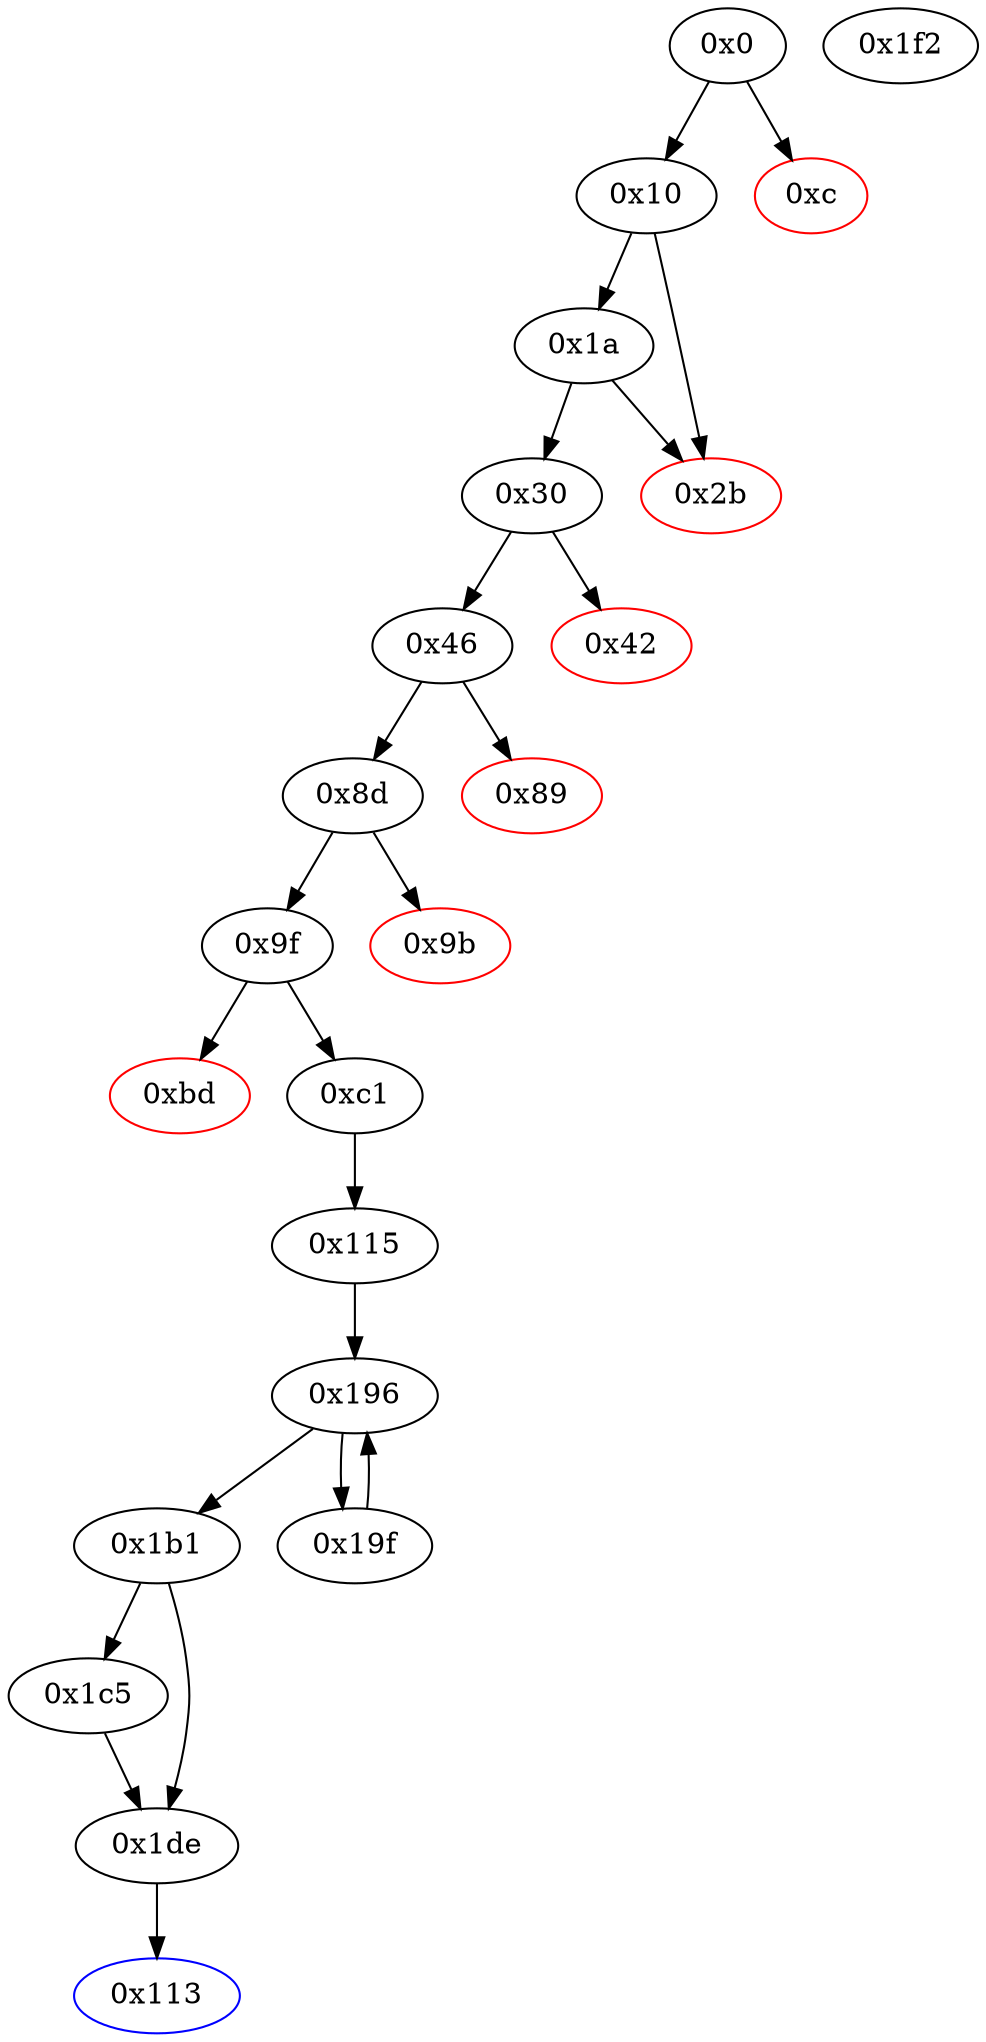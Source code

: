 strict digraph "" {
"0x9f" [fillcolor=white, id="0x9f", style=filled, tooltip="Block 0x9f\n[0x9f:0xbc]\n---\nPredecessors: [0x8d]\nSuccessors: [0xbd, 0xc1]\n---\n0x9f JUMPDEST\n0xa0 DUP1\n0xa1 CALLDATALOAD\n0xa2 SWAP1\n0xa3 PUSH1 0x20\n0xa5 ADD\n0xa6 SWAP2\n0xa7 DUP5\n0xa8 PUSH1 0x1\n0xaa DUP4\n0xab MUL\n0xac DUP5\n0xad ADD\n0xae GT\n0xaf PUSH5 0x100000000\n0xb5 DUP4\n0xb6 GT\n0xb7 OR\n0xb8 ISZERO\n0xb9 PUSH2 0xc1\n0xbc JUMPI\n---\n0x9f: JUMPDEST \n0xa1: V51 = CALLDATALOAD V44\n0xa3: V52 = 0x20\n0xa5: V53 = ADD 0x20 V44\n0xa8: V54 = 0x1\n0xab: V55 = MUL V51 0x1\n0xad: V56 = ADD V53 V55\n0xae: V57 = GT V56 V27\n0xaf: V58 = 0x100000000\n0xb6: V59 = GT V51 0x100000000\n0xb7: V60 = OR V59 V57\n0xb8: V61 = ISZERO V60\n0xb9: V62 = 0xc1\n0xbc: JUMPI 0xc1 V61\n---\nEntry stack: [V13, 0x113, V30, V33, V27, 0x4, 0x64, V44]\nStack pops: 4\nStack additions: [S3, S2, V53, V51, S1]\nExit stack: [V13, 0x113, V30, V33, V27, 0x4, V53, V51, 0x64]\n\nDef sites:\nV13: {0x1a.0x1f}\n0x113: {0x30.0x31}\nV30: {0x46.0x62}\nV33: {0x46.0x6c}\nV27: {0x46.0x48}\n0x4: {0x30.0x34}\n0x64: {0x46.0x7a}\nV44: {0x8d.0x8f}\n"];
"0x113" [color=blue, fillcolor=white, id="0x113", style=filled, tooltip="Block 0x113\n[0x113:0x114]\n---\nPredecessors: [0x1de]\nSuccessors: []\n---\n0x113 JUMPDEST\n0x114 STOP\n---\n0x113: JUMPDEST \n0x114: STOP \n---\nEntry stack: [V13]\nStack pops: 0\nStack additions: []\nExit stack: [V13]\n\nDef sites:\nV13: {0x1a.0x1f}\n"];
"0x1b1" [fillcolor=white, id="0x1b1", style=filled, tooltip="Block 0x1b1\n[0x1b1:0x1c4]\n---\nPredecessors: [0x196]\nSuccessors: [0x1c5, 0x1de]\n---\n0x1b1 JUMPDEST\n0x1b2 POP\n0x1b3 POP\n0x1b4 POP\n0x1b5 POP\n0x1b6 SWAP1\n0x1b7 POP\n0x1b8 SWAP1\n0x1b9 DUP2\n0x1ba ADD\n0x1bb SWAP1\n0x1bc PUSH1 0x1f\n0x1be AND\n0x1bf DUP1\n0x1c0 ISZERO\n0x1c1 PUSH2 0x1de\n0x1c4 JUMPI\n---\n0x1b1: JUMPDEST \n0x1ba: V116 = ADD V103 V102\n0x1bc: V117 = 0x1f\n0x1be: V118 = AND 0x1f V103\n0x1c0: V119 = ISZERO V118\n0x1c1: V120 = 0x1de\n0x1c4: JUMPI 0x1de V119\n---\nEntry stack: [V13, 0x113, V30, V33, V72, 0x6bf55db38b60d1485d28aa9ad98f6e8c0a7dbddf86252b21d7596006b8f01c61, V30, V33, V72, V88, V96, V102, V105, V103, V103, V102, V105, S0]\nStack pops: 7\nStack additions: [V116, V118]\nExit stack: [V13, 0x113, V30, V33, V72, 0x6bf55db38b60d1485d28aa9ad98f6e8c0a7dbddf86252b21d7596006b8f01c61, V30, V33, V72, V88, V96, V116, V118]\n\nDef sites:\nV13: {0x1a.0x1f}\n0x113: {0x30.0x31}\nV30: {0x46.0x62}\nV33: {0x46.0x6c}\nV72: {0xc1.0xd4}\n0x6bf55db38b60d1485d28aa9ad98f6e8c0a7dbddf86252b21d7596006b8f01c61: {0x115.0x116}\nV30: {0x46.0x62}\nV33: {0x46.0x6c}\nV72: {0xc1.0xd4}\nV88: {0x115.0x13c}\nV96: {0x115.0x175}\nV102: {0x115.0x187}\nV105: {0x115.0x18f}\nV103: {0x115.0x18b}\nV103: {0x115.0x18b}\nV102: {0x115.0x187}\nV105: {0x115.0x18f}\nS0: {0x115.0x194, 0x19f.0x1aa}\n"];
"0x8d" [fillcolor=white, id="0x8d", style=filled, tooltip="Block 0x8d\n[0x8d:0x9a]\n---\nPredecessors: [0x46]\nSuccessors: [0x9b, 0x9f]\n---\n0x8d JUMPDEST\n0x8e DUP3\n0x8f ADD\n0x90 DUP4\n0x91 PUSH1 0x20\n0x93 DUP3\n0x94 ADD\n0x95 GT\n0x96 ISZERO\n0x97 PUSH2 0x9f\n0x9a JUMPI\n---\n0x8d: JUMPDEST \n0x8f: V44 = ADD 0x4 V36\n0x91: V45 = 0x20\n0x94: V46 = ADD V44 0x20\n0x95: V47 = GT V46 V27\n0x96: V48 = ISZERO V47\n0x97: V49 = 0x9f\n0x9a: JUMPI 0x9f V48\n---\nEntry stack: [V13, 0x113, V30, V33, V27, 0x4, 0x64, V36]\nStack pops: 4\nStack additions: [S3, S2, S1, V44]\nExit stack: [V13, 0x113, V30, V33, V27, 0x4, 0x64, V44]\n\nDef sites:\nV13: {0x1a.0x1f}\n0x113: {0x30.0x31}\nV30: {0x46.0x62}\nV33: {0x46.0x6c}\nV27: {0x46.0x48}\n0x4: {0x30.0x34}\n0x64: {0x46.0x7a}\nV36: {0x46.0x76}\n"];
"0x115" [fillcolor=white, id="0x115", style=filled, tooltip="Block 0x115\n[0x115:0x195]\n---\nPredecessors: [0xc1]\nSuccessors: [0x196]\n---\n0x115 JUMPDEST\n0x116 PUSH32 0x6bf55db38b60d1485d28aa9ad98f6e8c0a7dbddf86252b21d7596006b8f01c61\n0x137 DUP4\n0x138 DUP4\n0x139 DUP4\n0x13a PUSH1 0x40\n0x13c MLOAD\n0x13d DUP1\n0x13e DUP5\n0x13f PUSH20 0xffffffffffffffffffffffffffffffffffffffff\n0x154 AND\n0x155 PUSH20 0xffffffffffffffffffffffffffffffffffffffff\n0x16a AND\n0x16b DUP2\n0x16c MSTORE\n0x16d PUSH1 0x20\n0x16f ADD\n0x170 DUP4\n0x171 DUP2\n0x172 MSTORE\n0x173 PUSH1 0x20\n0x175 ADD\n0x176 DUP1\n0x177 PUSH1 0x20\n0x179 ADD\n0x17a DUP3\n0x17b DUP2\n0x17c SUB\n0x17d DUP3\n0x17e MSTORE\n0x17f DUP4\n0x180 DUP2\n0x181 DUP2\n0x182 MLOAD\n0x183 DUP2\n0x184 MSTORE\n0x185 PUSH1 0x20\n0x187 ADD\n0x188 SWAP2\n0x189 POP\n0x18a DUP1\n0x18b MLOAD\n0x18c SWAP1\n0x18d PUSH1 0x20\n0x18f ADD\n0x190 SWAP1\n0x191 DUP1\n0x192 DUP4\n0x193 DUP4\n0x194 PUSH1 0x0\n---\n0x115: JUMPDEST \n0x116: V86 = 0x6bf55db38b60d1485d28aa9ad98f6e8c0a7dbddf86252b21d7596006b8f01c61\n0x13a: V87 = 0x40\n0x13c: V88 = M[0x40]\n0x13f: V89 = 0xffffffffffffffffffffffffffffffffffffffff\n0x154: V90 = AND 0xffffffffffffffffffffffffffffffffffffffff V30\n0x155: V91 = 0xffffffffffffffffffffffffffffffffffffffff\n0x16a: V92 = AND 0xffffffffffffffffffffffffffffffffffffffff V90\n0x16c: M[V88] = V92\n0x16d: V93 = 0x20\n0x16f: V94 = ADD 0x20 V88\n0x172: M[V94] = V33\n0x173: V95 = 0x20\n0x175: V96 = ADD 0x20 V94\n0x177: V97 = 0x20\n0x179: V98 = ADD 0x20 V96\n0x17c: V99 = SUB V98 V88\n0x17e: M[V96] = V99\n0x182: V100 = M[V72]\n0x184: M[V98] = V100\n0x185: V101 = 0x20\n0x187: V102 = ADD 0x20 V98\n0x18b: V103 = M[V72]\n0x18d: V104 = 0x20\n0x18f: V105 = ADD 0x20 V72\n0x194: V106 = 0x0\n---\nEntry stack: [V13, 0x113, V30, V33, V72]\nStack pops: 3\nStack additions: [S2, S1, S0, 0x6bf55db38b60d1485d28aa9ad98f6e8c0a7dbddf86252b21d7596006b8f01c61, S2, S1, S0, V88, V96, V102, V105, V103, V103, V102, V105, 0x0]\nExit stack: [V13, 0x113, V30, V33, V72, 0x6bf55db38b60d1485d28aa9ad98f6e8c0a7dbddf86252b21d7596006b8f01c61, V30, V33, V72, V88, V96, V102, V105, V103, V103, V102, V105, 0x0]\n\nDef sites:\nV13: {0x1a.0x1f}\n0x113: {0x30.0x31}\nV30: {0x46.0x62}\nV33: {0x46.0x6c}\nV72: {0xc1.0xd4}\n"];
"0x46" [fillcolor=white, id="0x46", style=filled, tooltip="Block 0x46\n[0x46:0x88]\n---\nPredecessors: [0x30]\nSuccessors: [0x89, 0x8d]\n---\n0x46 JUMPDEST\n0x47 DUP2\n0x48 ADD\n0x49 SWAP1\n0x4a DUP1\n0x4b DUP1\n0x4c CALLDATALOAD\n0x4d PUSH20 0xffffffffffffffffffffffffffffffffffffffff\n0x62 AND\n0x63 SWAP1\n0x64 PUSH1 0x20\n0x66 ADD\n0x67 SWAP1\n0x68 SWAP3\n0x69 SWAP2\n0x6a SWAP1\n0x6b DUP1\n0x6c CALLDATALOAD\n0x6d SWAP1\n0x6e PUSH1 0x20\n0x70 ADD\n0x71 SWAP1\n0x72 SWAP3\n0x73 SWAP2\n0x74 SWAP1\n0x75 DUP1\n0x76 CALLDATALOAD\n0x77 SWAP1\n0x78 PUSH1 0x20\n0x7a ADD\n0x7b SWAP1\n0x7c PUSH5 0x100000000\n0x82 DUP2\n0x83 GT\n0x84 ISZERO\n0x85 PUSH2 0x8d\n0x88 JUMPI\n---\n0x46: JUMPDEST \n0x48: V27 = ADD 0x4 V21\n0x4c: V28 = CALLDATALOAD 0x4\n0x4d: V29 = 0xffffffffffffffffffffffffffffffffffffffff\n0x62: V30 = AND 0xffffffffffffffffffffffffffffffffffffffff V28\n0x64: V31 = 0x20\n0x66: V32 = ADD 0x20 0x4\n0x6c: V33 = CALLDATALOAD 0x24\n0x6e: V34 = 0x20\n0x70: V35 = ADD 0x20 0x24\n0x76: V36 = CALLDATALOAD 0x44\n0x78: V37 = 0x20\n0x7a: V38 = ADD 0x20 0x44\n0x7c: V39 = 0x100000000\n0x83: V40 = GT V36 0x100000000\n0x84: V41 = ISZERO V40\n0x85: V42 = 0x8d\n0x88: JUMPI 0x8d V41\n---\nEntry stack: [V13, 0x113, 0x4, V21]\nStack pops: 2\nStack additions: [V30, V33, V27, S1, 0x64, V36]\nExit stack: [V13, 0x113, V30, V33, V27, 0x4, 0x64, V36]\n\nDef sites:\nV13: {0x1a.0x1f}\n0x113: {0x30.0x31}\n0x4: {0x30.0x34}\nV21: {0x30.0x38}\n"];
"0x10" [fillcolor=white, id="0x10", style=filled, tooltip="Block 0x10\n[0x10:0x19]\n---\nPredecessors: [0x0]\nSuccessors: [0x1a, 0x2b]\n---\n0x10 JUMPDEST\n0x11 POP\n0x12 PUSH1 0x4\n0x14 CALLDATASIZE\n0x15 LT\n0x16 PUSH2 0x2b\n0x19 JUMPI\n---\n0x10: JUMPDEST \n0x12: V6 = 0x4\n0x14: V7 = CALLDATASIZE\n0x15: V8 = LT V7 0x4\n0x16: V9 = 0x2b\n0x19: JUMPI 0x2b V8\n---\nEntry stack: [V2]\nStack pops: 1\nStack additions: []\nExit stack: []\n\nDef sites:\nV2: {0x0.0x5}\n"];
"0x89" [color=red, fillcolor=white, id="0x89", style=filled, tooltip="Block 0x89\n[0x89:0x8c]\n---\nPredecessors: [0x46]\nSuccessors: []\n---\n0x89 PUSH1 0x0\n0x8b DUP1\n0x8c REVERT\n---\n0x89: V43 = 0x0\n0x8c: REVERT 0x0 0x0\n---\nEntry stack: [V13, 0x113, V30, V33, V27, 0x4, 0x64, V36]\nStack pops: 0\nStack additions: []\nExit stack: [V13, 0x113, V30, V33, V27, 0x4, 0x64, V36]\n\nDef sites:\nV13: {0x1a.0x1f}\n0x113: {0x30.0x31}\nV30: {0x46.0x62}\nV33: {0x46.0x6c}\nV27: {0x46.0x48}\n0x4: {0x30.0x34}\n0x64: {0x46.0x7a}\nV36: {0x46.0x76}\n"];
"0x196" [fillcolor=white, id="0x196", style=filled, tooltip="Block 0x196\n[0x196:0x19e]\n---\nPredecessors: [0x115, 0x19f]\nSuccessors: [0x19f, 0x1b1]\n---\n0x196 JUMPDEST\n0x197 DUP4\n0x198 DUP2\n0x199 LT\n0x19a ISZERO\n0x19b PUSH2 0x1b1\n0x19e JUMPI\n---\n0x196: JUMPDEST \n0x199: V107 = LT S0 V103\n0x19a: V108 = ISZERO V107\n0x19b: V109 = 0x1b1\n0x19e: JUMPI 0x1b1 V108\n---\nEntry stack: [V13, 0x113, V30, V33, V72, 0x6bf55db38b60d1485d28aa9ad98f6e8c0a7dbddf86252b21d7596006b8f01c61, V30, V33, V72, V88, V96, V102, V105, V103, V103, V102, V105, S0]\nStack pops: 4\nStack additions: [S3, S2, S1, S0]\nExit stack: [V13, 0x113, V30, V33, V72, 0x6bf55db38b60d1485d28aa9ad98f6e8c0a7dbddf86252b21d7596006b8f01c61, V30, V33, V72, V88, V96, V102, V105, V103, V103, V102, V105, S0]\n\nDef sites:\nV13: {0x1a.0x1f}\n0x113: {0x30.0x31}\nV30: {0x46.0x62}\nV33: {0x46.0x6c}\nV72: {0xc1.0xd4}\n0x6bf55db38b60d1485d28aa9ad98f6e8c0a7dbddf86252b21d7596006b8f01c61: {0x115.0x116}\nV30: {0x46.0x62}\nV33: {0x46.0x6c}\nV72: {0xc1.0xd4}\nV88: {0x115.0x13c}\nV96: {0x115.0x175}\nV102: {0x115.0x187}\nV105: {0x115.0x18f}\nV103: {0x115.0x18b}\nV103: {0x115.0x18b}\nV102: {0x115.0x187}\nV105: {0x115.0x18f}\nS0: {0x115.0x194, 0x19f.0x1aa}\n"];
"0x1c5" [fillcolor=white, id="0x1c5", style=filled, tooltip="Block 0x1c5\n[0x1c5:0x1dd]\n---\nPredecessors: [0x1b1]\nSuccessors: [0x1de]\n---\n0x1c5 DUP1\n0x1c6 DUP3\n0x1c7 SUB\n0x1c8 DUP1\n0x1c9 MLOAD\n0x1ca PUSH1 0x1\n0x1cc DUP4\n0x1cd PUSH1 0x20\n0x1cf SUB\n0x1d0 PUSH2 0x100\n0x1d3 EXP\n0x1d4 SUB\n0x1d5 NOT\n0x1d6 AND\n0x1d7 DUP2\n0x1d8 MSTORE\n0x1d9 PUSH1 0x20\n0x1db ADD\n0x1dc SWAP2\n0x1dd POP\n---\n0x1c7: V121 = SUB V116 V118\n0x1c9: V122 = M[V121]\n0x1ca: V123 = 0x1\n0x1cd: V124 = 0x20\n0x1cf: V125 = SUB 0x20 V118\n0x1d0: V126 = 0x100\n0x1d3: V127 = EXP 0x100 V125\n0x1d4: V128 = SUB V127 0x1\n0x1d5: V129 = NOT V128\n0x1d6: V130 = AND V129 V122\n0x1d8: M[V121] = V130\n0x1d9: V131 = 0x20\n0x1db: V132 = ADD 0x20 V121\n---\nEntry stack: [V13, 0x113, V30, V33, V72, 0x6bf55db38b60d1485d28aa9ad98f6e8c0a7dbddf86252b21d7596006b8f01c61, V30, V33, V72, V88, V96, V116, V118]\nStack pops: 2\nStack additions: [V132, S0]\nExit stack: [V13, 0x113, V30, V33, V72, 0x6bf55db38b60d1485d28aa9ad98f6e8c0a7dbddf86252b21d7596006b8f01c61, V30, V33, V72, V88, V96, V132, V118]\n\nDef sites:\nV13: {0x1a.0x1f}\n0x113: {0x30.0x31}\nV30: {0x46.0x62}\nV33: {0x46.0x6c}\nV72: {0xc1.0xd4}\n0x6bf55db38b60d1485d28aa9ad98f6e8c0a7dbddf86252b21d7596006b8f01c61: {0x115.0x116}\nV30: {0x46.0x62}\nV33: {0x46.0x6c}\nV72: {0xc1.0xd4}\nV88: {0x115.0x13c}\nV96: {0x115.0x175}\nV116: {0x1b1.0x1ba}\nV118: {0x1b1.0x1be}\n"];
"0x1a" [fillcolor=white, id="0x1a", style=filled, tooltip="Block 0x1a\n[0x1a:0x2a]\n---\nPredecessors: [0x10]\nSuccessors: [0x2b, 0x30]\n---\n0x1a PUSH1 0x0\n0x1c CALLDATALOAD\n0x1d PUSH1 0xe0\n0x1f SHR\n0x20 DUP1\n0x21 PUSH4 0xc0ee0b8a\n0x26 EQ\n0x27 PUSH2 0x30\n0x2a JUMPI\n---\n0x1a: V10 = 0x0\n0x1c: V11 = CALLDATALOAD 0x0\n0x1d: V12 = 0xe0\n0x1f: V13 = SHR 0xe0 V11\n0x21: V14 = 0xc0ee0b8a\n0x26: V15 = EQ 0xc0ee0b8a V13\n0x27: V16 = 0x30\n0x2a: JUMPI 0x30 V15\n---\nEntry stack: []\nStack pops: 0\nStack additions: [V13]\nExit stack: [V13]\n\nDef sites:\n"];
"0x9b" [color=red, fillcolor=white, id="0x9b", style=filled, tooltip="Block 0x9b\n[0x9b:0x9e]\n---\nPredecessors: [0x8d]\nSuccessors: []\n---\n0x9b PUSH1 0x0\n0x9d DUP1\n0x9e REVERT\n---\n0x9b: V50 = 0x0\n0x9e: REVERT 0x0 0x0\n---\nEntry stack: [V13, 0x113, V30, V33, V27, 0x4, 0x64, V44]\nStack pops: 0\nStack additions: []\nExit stack: [V13, 0x113, V30, V33, V27, 0x4, 0x64, V44]\n\nDef sites:\nV13: {0x1a.0x1f}\n0x113: {0x30.0x31}\nV30: {0x46.0x62}\nV33: {0x46.0x6c}\nV27: {0x46.0x48}\n0x4: {0x30.0x34}\n0x64: {0x46.0x7a}\nV44: {0x8d.0x8f}\n"];
"0xc" [color=red, fillcolor=white, id="0xc", style=filled, tooltip="Block 0xc\n[0xc:0xf]\n---\nPredecessors: [0x0]\nSuccessors: []\n---\n0xc PUSH1 0x0\n0xe DUP1\n0xf REVERT\n---\n0xc: V5 = 0x0\n0xf: REVERT 0x0 0x0\n---\nEntry stack: [V2]\nStack pops: 0\nStack additions: []\nExit stack: [V2]\n\nDef sites:\nV2: {0x0.0x5}\n"];
"0x30" [fillcolor=white, id="0x30", style=filled, tooltip="Block 0x30\n[0x30:0x41]\n---\nPredecessors: [0x1a]\nSuccessors: [0x42, 0x46]\n---\n0x30 JUMPDEST\n0x31 PUSH2 0x113\n0x34 PUSH1 0x4\n0x36 DUP1\n0x37 CALLDATASIZE\n0x38 SUB\n0x39 PUSH1 0x60\n0x3b DUP2\n0x3c LT\n0x3d ISZERO\n0x3e PUSH2 0x46\n0x41 JUMPI\n---\n0x30: JUMPDEST \n0x31: V18 = 0x113\n0x34: V19 = 0x4\n0x37: V20 = CALLDATASIZE\n0x38: V21 = SUB V20 0x4\n0x39: V22 = 0x60\n0x3c: V23 = LT V21 0x60\n0x3d: V24 = ISZERO V23\n0x3e: V25 = 0x46\n0x41: JUMPI 0x46 V24\n---\nEntry stack: [V13]\nStack pops: 0\nStack additions: [0x113, 0x4, V21]\nExit stack: [V13, 0x113, 0x4, V21]\n\nDef sites:\nV13: {0x1a.0x1f}\n"];
"0x2b" [color=red, fillcolor=white, id="0x2b", style=filled, tooltip="Block 0x2b\n[0x2b:0x2f]\n---\nPredecessors: [0x10, 0x1a]\nSuccessors: []\n---\n0x2b JUMPDEST\n0x2c PUSH1 0x0\n0x2e DUP1\n0x2f REVERT\n---\n0x2b: JUMPDEST \n0x2c: V17 = 0x0\n0x2f: REVERT 0x0 0x0\n---\nEntry stack: [V13]\nStack pops: 0\nStack additions: []\nExit stack: [V13]\n\nDef sites:\nV13: {0x1a.0x1f}\n"];
"0x1de" [fillcolor=white, id="0x1de", style=filled, tooltip="Block 0x1de\n[0x1de:0x1f1]\n---\nPredecessors: [0x1b1, 0x1c5]\nSuccessors: [0x113]\n---\n0x1de JUMPDEST\n0x1df POP\n0x1e0 SWAP5\n0x1e1 POP\n0x1e2 POP\n0x1e3 POP\n0x1e4 POP\n0x1e5 POP\n0x1e6 PUSH1 0x40\n0x1e8 MLOAD\n0x1e9 DUP1\n0x1ea SWAP2\n0x1eb SUB\n0x1ec SWAP1\n0x1ed LOG1\n0x1ee POP\n0x1ef POP\n0x1f0 POP\n0x1f1 JUMP\n---\n0x1de: JUMPDEST \n0x1e6: V133 = 0x40\n0x1e8: V134 = M[0x40]\n0x1eb: V135 = SUB S1 V134\n0x1ed: LOG V134 V135 0x6bf55db38b60d1485d28aa9ad98f6e8c0a7dbddf86252b21d7596006b8f01c61\n0x1f1: JUMP 0x113\n---\nEntry stack: [V13, 0x113, V30, V33, V72, 0x6bf55db38b60d1485d28aa9ad98f6e8c0a7dbddf86252b21d7596006b8f01c61, V30, V33, V72, V88, V96, S1, V118]\nStack pops: 12\nStack additions: []\nExit stack: [V13]\n\nDef sites:\nV13: {0x1a.0x1f}\n0x113: {0x30.0x31}\nV30: {0x46.0x62}\nV33: {0x46.0x6c}\nV72: {0xc1.0xd4}\n0x6bf55db38b60d1485d28aa9ad98f6e8c0a7dbddf86252b21d7596006b8f01c61: {0x115.0x116}\nV30: {0x46.0x62}\nV33: {0x46.0x6c}\nV72: {0xc1.0xd4}\nV88: {0x115.0x13c}\nV96: {0x115.0x175}\nS1: {0x1b1.0x1ba, 0x1c5.0x1db}\nV118: {0x1b1.0x1be}\n"];
"0x0" [fillcolor=white, id="0x0", style=filled, tooltip="Block 0x0\n[0x0:0xb]\n---\nPredecessors: []\nSuccessors: [0xc, 0x10]\n---\n0x0 PUSH1 0x80\n0x2 PUSH1 0x40\n0x4 MSTORE\n0x5 CALLVALUE\n0x6 DUP1\n0x7 ISZERO\n0x8 PUSH2 0x10\n0xb JUMPI\n---\n0x0: V0 = 0x80\n0x2: V1 = 0x40\n0x4: M[0x40] = 0x80\n0x5: V2 = CALLVALUE\n0x7: V3 = ISZERO V2\n0x8: V4 = 0x10\n0xb: JUMPI 0x10 V3\n---\nEntry stack: []\nStack pops: 0\nStack additions: [V2]\nExit stack: [V2]\n\nDef sites:\n"];
"0x19f" [fillcolor=white, id="0x19f", style=filled, tooltip="Block 0x19f\n[0x19f:0x1b0]\n---\nPredecessors: [0x196]\nSuccessors: [0x196]\n---\n0x19f DUP1\n0x1a0 DUP3\n0x1a1 ADD\n0x1a2 MLOAD\n0x1a3 DUP2\n0x1a4 DUP5\n0x1a5 ADD\n0x1a6 MSTORE\n0x1a7 PUSH1 0x20\n0x1a9 DUP2\n0x1aa ADD\n0x1ab SWAP1\n0x1ac POP\n0x1ad PUSH2 0x196\n0x1b0 JUMP\n---\n0x1a1: V110 = ADD V105 S0\n0x1a2: V111 = M[V110]\n0x1a5: V112 = ADD V102 S0\n0x1a6: M[V112] = V111\n0x1a7: V113 = 0x20\n0x1aa: V114 = ADD S0 0x20\n0x1ad: V115 = 0x196\n0x1b0: JUMP 0x196\n---\nEntry stack: [V13, 0x113, V30, V33, V72, 0x6bf55db38b60d1485d28aa9ad98f6e8c0a7dbddf86252b21d7596006b8f01c61, V30, V33, V72, V88, V96, V102, V105, V103, V103, V102, V105, S0]\nStack pops: 3\nStack additions: [S2, S1, V114]\nExit stack: [V13, 0x113, V30, V33, V72, 0x6bf55db38b60d1485d28aa9ad98f6e8c0a7dbddf86252b21d7596006b8f01c61, V30, V33, V72, V88, V96, V102, V105, V103, V103, V102, V105, V114]\n\nDef sites:\nV13: {0x1a.0x1f}\n0x113: {0x30.0x31}\nV30: {0x46.0x62}\nV33: {0x46.0x6c}\nV72: {0xc1.0xd4}\n0x6bf55db38b60d1485d28aa9ad98f6e8c0a7dbddf86252b21d7596006b8f01c61: {0x115.0x116}\nV30: {0x46.0x62}\nV33: {0x46.0x6c}\nV72: {0xc1.0xd4}\nV88: {0x115.0x13c}\nV96: {0x115.0x175}\nV102: {0x115.0x187}\nV105: {0x115.0x18f}\nV103: {0x115.0x18b}\nV103: {0x115.0x18b}\nV102: {0x115.0x187}\nV105: {0x115.0x18f}\nS0: {0x115.0x194, 0x19f.0x1aa}\n"];
"0xbd" [color=red, fillcolor=white, id="0xbd", style=filled, tooltip="Block 0xbd\n[0xbd:0xc0]\n---\nPredecessors: [0x9f]\nSuccessors: []\n---\n0xbd PUSH1 0x0\n0xbf DUP1\n0xc0 REVERT\n---\n0xbd: V63 = 0x0\n0xc0: REVERT 0x0 0x0\n---\nEntry stack: [V13, 0x113, V30, V33, V27, 0x4, V53, V51, 0x64]\nStack pops: 0\nStack additions: []\nExit stack: [V13, 0x113, V30, V33, V27, 0x4, V53, V51, 0x64]\n\nDef sites:\nV13: {0x1a.0x1f}\n0x113: {0x30.0x31}\nV30: {0x46.0x62}\nV33: {0x46.0x6c}\nV27: {0x46.0x48}\n0x4: {0x30.0x34}\nV53: {0x9f.0xa5}\nV51: {0x9f.0xa1}\n0x64: {0x46.0x7a}\n"];
"0xc1" [fillcolor=white, id="0xc1", style=filled, tooltip="Block 0xc1\n[0xc1:0x112]\n---\nPredecessors: [0x9f]\nSuccessors: [0x115]\n---\n0xc1 JUMPDEST\n0xc2 SWAP2\n0xc3 SWAP1\n0xc4 DUP1\n0xc5 DUP1\n0xc6 PUSH1 0x1f\n0xc8 ADD\n0xc9 PUSH1 0x20\n0xcb DUP1\n0xcc SWAP2\n0xcd DIV\n0xce MUL\n0xcf PUSH1 0x20\n0xd1 ADD\n0xd2 PUSH1 0x40\n0xd4 MLOAD\n0xd5 SWAP1\n0xd6 DUP2\n0xd7 ADD\n0xd8 PUSH1 0x40\n0xda MSTORE\n0xdb DUP1\n0xdc SWAP4\n0xdd SWAP3\n0xde SWAP2\n0xdf SWAP1\n0xe0 DUP2\n0xe1 DUP2\n0xe2 MSTORE\n0xe3 PUSH1 0x20\n0xe5 ADD\n0xe6 DUP4\n0xe7 DUP4\n0xe8 DUP1\n0xe9 DUP3\n0xea DUP5\n0xeb CALLDATACOPY\n0xec PUSH1 0x0\n0xee DUP2\n0xef DUP5\n0xf0 ADD\n0xf1 MSTORE\n0xf2 PUSH1 0x1f\n0xf4 NOT\n0xf5 PUSH1 0x1f\n0xf7 DUP3\n0xf8 ADD\n0xf9 AND\n0xfa SWAP1\n0xfb POP\n0xfc DUP1\n0xfd DUP4\n0xfe ADD\n0xff SWAP3\n0x100 POP\n0x101 POP\n0x102 POP\n0x103 POP\n0x104 POP\n0x105 POP\n0x106 POP\n0x107 SWAP2\n0x108 SWAP3\n0x109 SWAP2\n0x10a SWAP3\n0x10b SWAP1\n0x10c POP\n0x10d POP\n0x10e POP\n0x10f PUSH2 0x115\n0x112 JUMP\n---\n0xc1: JUMPDEST \n0xc6: V64 = 0x1f\n0xc8: V65 = ADD 0x1f V51\n0xc9: V66 = 0x20\n0xcd: V67 = DIV V65 0x20\n0xce: V68 = MUL V67 0x20\n0xcf: V69 = 0x20\n0xd1: V70 = ADD 0x20 V68\n0xd2: V71 = 0x40\n0xd4: V72 = M[0x40]\n0xd7: V73 = ADD V72 V70\n0xd8: V74 = 0x40\n0xda: M[0x40] = V73\n0xe2: M[V72] = V51\n0xe3: V75 = 0x20\n0xe5: V76 = ADD 0x20 V72\n0xeb: CALLDATACOPY V76 V53 V51\n0xec: V77 = 0x0\n0xf0: V78 = ADD V76 V51\n0xf1: M[V78] = 0x0\n0xf2: V79 = 0x1f\n0xf4: V80 = NOT 0x1f\n0xf5: V81 = 0x1f\n0xf8: V82 = ADD V51 0x1f\n0xf9: V83 = AND V82 0xffffffffffffffffffffffffffffffffffffffffffffffffffffffffffffffe0\n0xfe: V84 = ADD V76 V83\n0x10f: V85 = 0x115\n0x112: JUMP 0x115\n---\nEntry stack: [V13, 0x113, V30, V33, V27, 0x4, V53, V51, 0x64]\nStack pops: 5\nStack additions: [V72]\nExit stack: [V13, 0x113, V30, V33, V72]\n\nDef sites:\nV13: {0x1a.0x1f}\n0x113: {0x30.0x31}\nV30: {0x46.0x62}\nV33: {0x46.0x6c}\nV27: {0x46.0x48}\n0x4: {0x30.0x34}\nV53: {0x9f.0xa5}\nV51: {0x9f.0xa1}\n0x64: {0x46.0x7a}\n"];
"0x1f2" [fillcolor=white, id="0x1f2", style=filled, tooltip="Block 0x1f2\n[0x1f2:0x226]\n---\nPredecessors: []\nSuccessors: []\n---\n0x1f2 INVALID\n0x1f3 LOG2\n0x1f4 PUSH6 0x627a7a723158\n0x1fb SHA3\n0x1fc MISSING 0xe4\n0x1fd MISSING 0xd9\n0x1fe MISSING 0x48\n0x1ff MISSING 0xc2\n0x200 DUP4\n0x201 EQ\n0x202 MISSING 0x26\n0x203 PUSH24 0x8dac7885839967e544d6d5cb144d8132e6fc147167810f9d\n0x21c PUSH5 0x736f6c6343\n0x222 STOP\n0x223 SDIV\n0x224 MISSING 0xc\n0x225 STOP\n0x226 ORIGIN\n---\n0x1f2: INVALID \n0x1f3: LOG S0 S1 S2 S3\n0x1f4: V136 = 0x627a7a723158\n0x1fb: V137 = SHA3 0x627a7a723158 S4\n0x1fc: MISSING 0xe4\n0x1fd: MISSING 0xd9\n0x1fe: MISSING 0x48\n0x1ff: MISSING 0xc2\n0x201: V138 = EQ S3 S0\n0x202: MISSING 0x26\n0x203: V139 = 0x8dac7885839967e544d6d5cb144d8132e6fc147167810f9d\n0x21c: V140 = 0x736f6c6343\n0x222: STOP \n0x223: V141 = SDIV S0 S1\n0x224: MISSING 0xc\n0x225: STOP \n0x226: V142 = ORIGIN\n---\nEntry stack: []\nStack pops: 0\nStack additions: [V137, V138, S1, S2, S3, 0x736f6c6343, 0x8dac7885839967e544d6d5cb144d8132e6fc147167810f9d, V141, V142]\nExit stack: []\n\nDef sites:\n"];
"0x42" [color=red, fillcolor=white, id="0x42", style=filled, tooltip="Block 0x42\n[0x42:0x45]\n---\nPredecessors: [0x30]\nSuccessors: []\n---\n0x42 PUSH1 0x0\n0x44 DUP1\n0x45 REVERT\n---\n0x42: V26 = 0x0\n0x45: REVERT 0x0 0x0\n---\nEntry stack: [V13, 0x113, 0x4, V21]\nStack pops: 0\nStack additions: []\nExit stack: [V13, 0x113, 0x4, V21]\n\nDef sites:\nV13: {0x1a.0x1f}\n0x113: {0x30.0x31}\n0x4: {0x30.0x34}\nV21: {0x30.0x38}\n"];
"0x9f" -> "0xbd";
"0x9f" -> "0xc1";
"0x1b1" -> "0x1de";
"0x1b1" -> "0x1c5";
"0x8d" -> "0x9b";
"0x8d" -> "0x9f";
"0x115" -> "0x196";
"0x46" -> "0x89";
"0x46" -> "0x8d";
"0x10" -> "0x1a";
"0x10" -> "0x2b";
"0x196" -> "0x19f";
"0x196" -> "0x1b1";
"0x1c5" -> "0x1de";
"0x1a" -> "0x30";
"0x1a" -> "0x2b";
"0x30" -> "0x46";
"0x30" -> "0x42";
"0x1de" -> "0x113";
"0x0" -> "0x10";
"0x0" -> "0xc";
"0x19f" -> "0x196";
"0xc1" -> "0x115";
}
